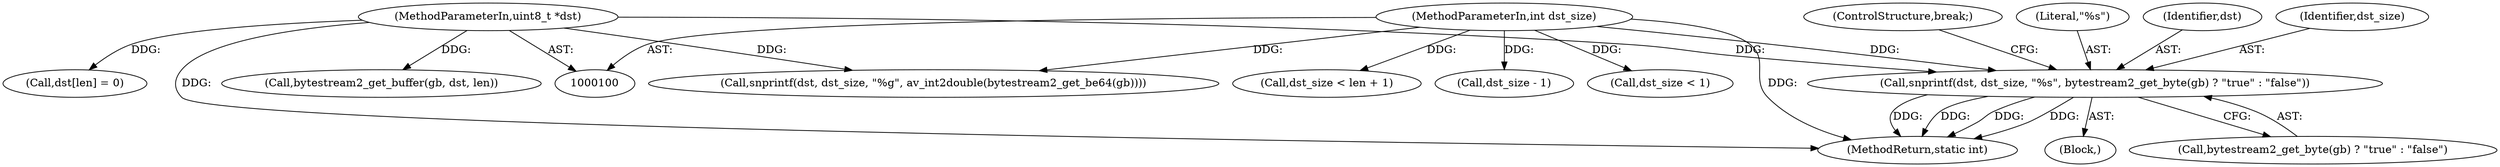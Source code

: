 digraph "0_FFmpeg_ffcc82219cef0928bed2d558b19ef6ea35634130@API" {
"1000200" [label="(Call,snprintf(dst, dst_size, \"%s\", bytestream2_get_byte(gb) ? \"true\" : \"false\"))"];
"1000103" [label="(MethodParameterIn,uint8_t *dst)"];
"1000104" [label="(MethodParameterIn,int dst_size)"];
"1000209" [label="(ControlStructure,break;)"];
"1000204" [label="(Call,bytestream2_get_byte(gb) ? \"true\" : \"false\")"];
"1000203" [label="(Literal,\"%s\")"];
"1000201" [label="(Identifier,dst)"];
"1000268" [label="(MethodReturn,static int)"];
"1000223" [label="(Call,dst_size < len + 1)"];
"1000189" [label="(Block,)"];
"1000233" [label="(Call,bytestream2_get_buffer(gb, dst, len))"];
"1000230" [label="(Call,dst_size - 1)"];
"1000103" [label="(MethodParameterIn,uint8_t *dst)"];
"1000216" [label="(Call,dst_size < 1)"];
"1000191" [label="(Call,snprintf(dst, dst_size, \"%g\", av_int2double(bytestream2_get_be64(gb))))"];
"1000202" [label="(Identifier,dst_size)"];
"1000104" [label="(MethodParameterIn,int dst_size)"];
"1000237" [label="(Call,dst[len] = 0)"];
"1000200" [label="(Call,snprintf(dst, dst_size, \"%s\", bytestream2_get_byte(gb) ? \"true\" : \"false\"))"];
"1000200" -> "1000189"  [label="AST: "];
"1000200" -> "1000204"  [label="CFG: "];
"1000201" -> "1000200"  [label="AST: "];
"1000202" -> "1000200"  [label="AST: "];
"1000203" -> "1000200"  [label="AST: "];
"1000204" -> "1000200"  [label="AST: "];
"1000209" -> "1000200"  [label="CFG: "];
"1000200" -> "1000268"  [label="DDG: "];
"1000200" -> "1000268"  [label="DDG: "];
"1000200" -> "1000268"  [label="DDG: "];
"1000200" -> "1000268"  [label="DDG: "];
"1000103" -> "1000200"  [label="DDG: "];
"1000104" -> "1000200"  [label="DDG: "];
"1000103" -> "1000100"  [label="AST: "];
"1000103" -> "1000268"  [label="DDG: "];
"1000103" -> "1000191"  [label="DDG: "];
"1000103" -> "1000233"  [label="DDG: "];
"1000103" -> "1000237"  [label="DDG: "];
"1000104" -> "1000100"  [label="AST: "];
"1000104" -> "1000268"  [label="DDG: "];
"1000104" -> "1000191"  [label="DDG: "];
"1000104" -> "1000216"  [label="DDG: "];
"1000104" -> "1000223"  [label="DDG: "];
"1000104" -> "1000230"  [label="DDG: "];
}
